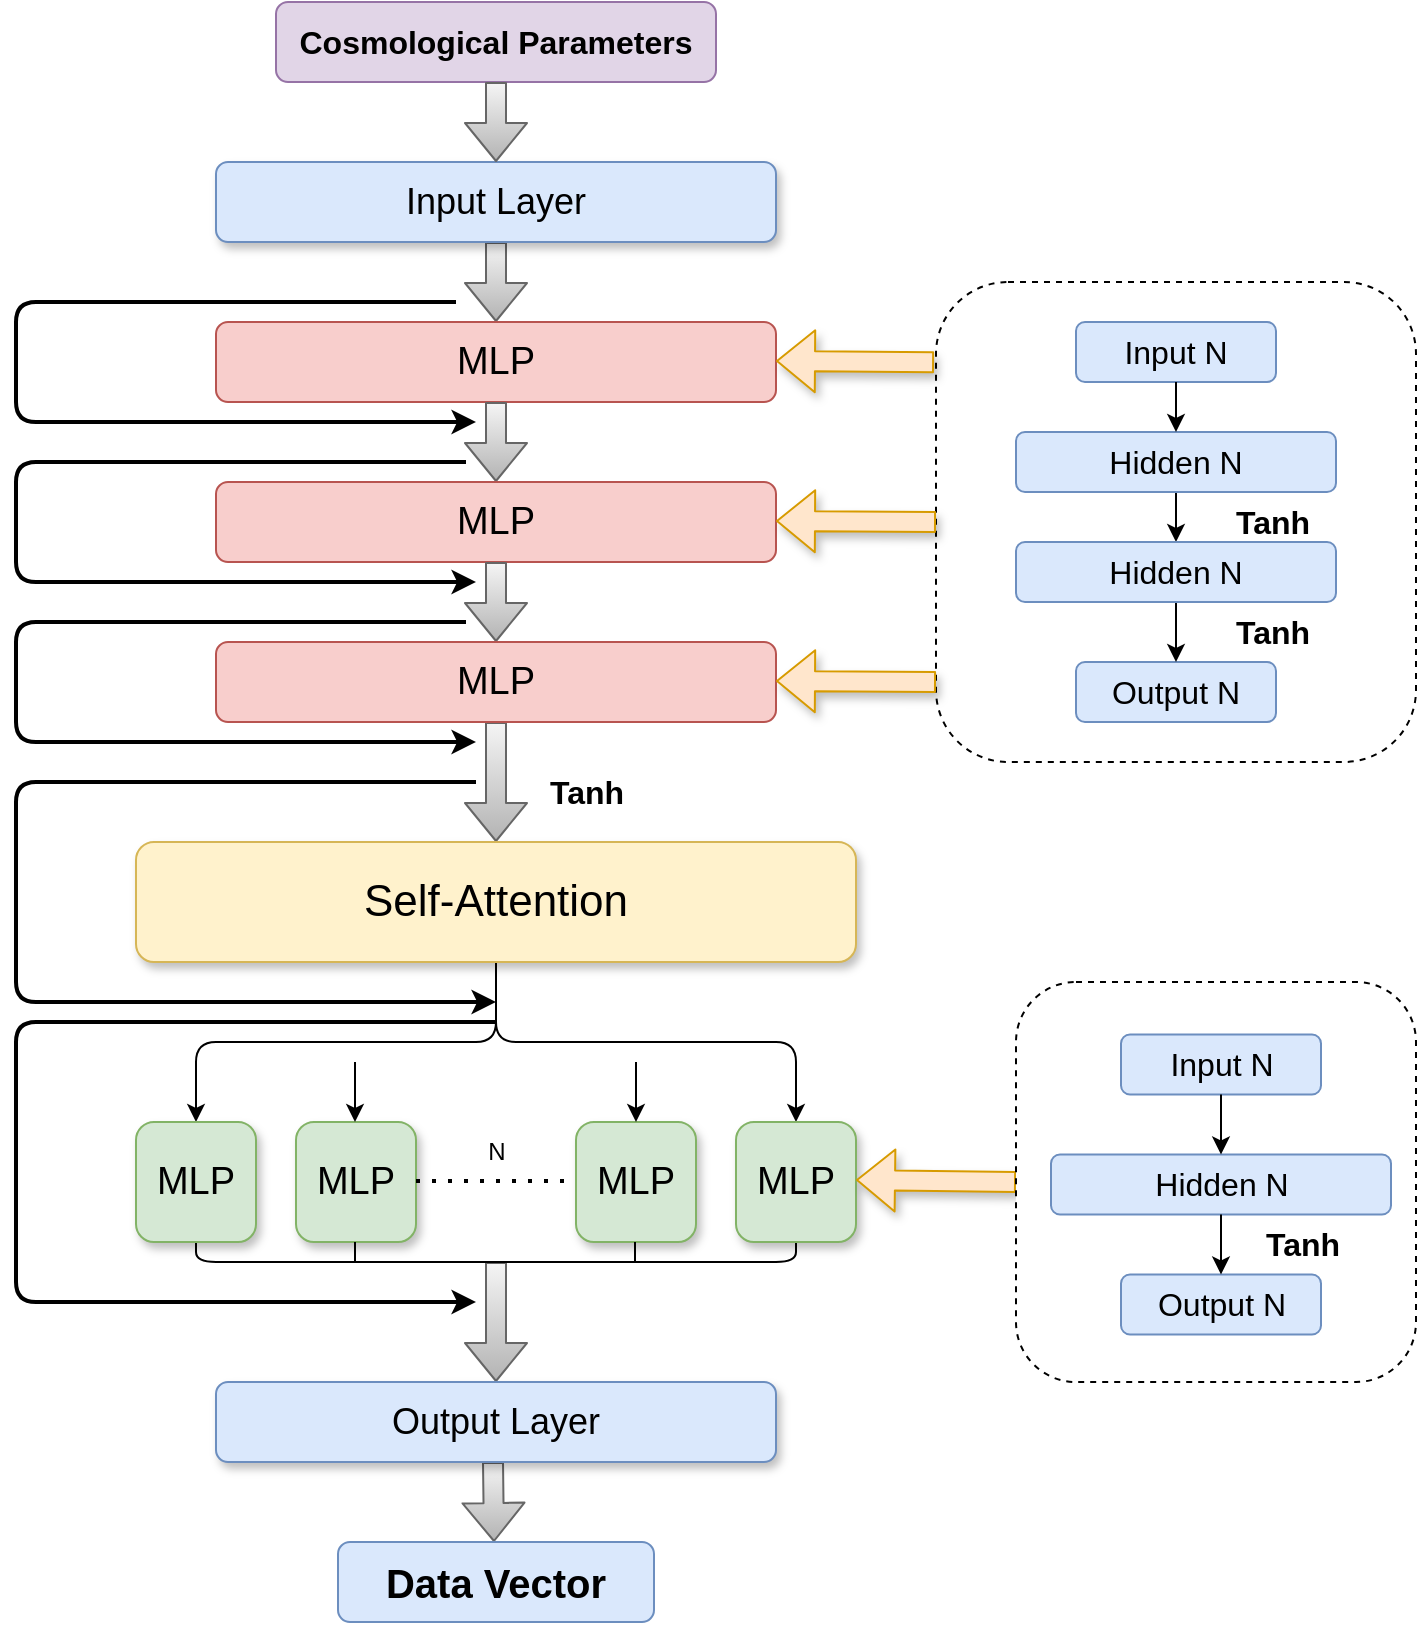 <mxfile version="21.0.6" type="device"><diagram name="第 1 页" id="y1kGAGzlHNDqrMDv8KM5"><mxGraphModel dx="954" dy="597" grid="1" gridSize="10" guides="1" tooltips="1" connect="1" arrows="1" fold="1" page="0" pageScale="1" pageWidth="1000" pageHeight="600" math="0" shadow="0"><root><mxCell id="0"/><mxCell id="1" parent="0"/><mxCell id="JVxIdNsbF4kfWvZErD_K-1" value="&lt;font style=&quot;font-size: 16px;&quot;&gt;&lt;b&gt;Cosmological Parameters&lt;/b&gt;&lt;/font&gt;" style="rounded=1;whiteSpace=wrap;html=1;fillColor=#e1d5e7;strokeColor=#9673a6;" parent="1" vertex="1"><mxGeometry x="310" width="220" height="40" as="geometry"/></mxCell><mxCell id="JVxIdNsbF4kfWvZErD_K-3" value="" style="shape=flexArrow;endArrow=classic;html=1;rounded=1;fillColor=#f5f5f5;gradientColor=#b3b3b3;strokeColor=#666666;entryX=0.5;entryY=0;entryDx=0;entryDy=0;exitX=0.5;exitY=1;exitDx=0;exitDy=0;" parent="1" target="0xZKSbYcs_iYpAL2bN9K-12" edge="1" source="k2bHXuX2mBI8l9ybxhKb-1"><mxGeometry width="50" height="50" relative="1" as="geometry"><mxPoint x="420" y="130" as="sourcePoint"/><mxPoint x="420" y="80" as="targetPoint"/></mxGeometry></mxCell><mxCell id="JVxIdNsbF4kfWvZErD_K-11" value="" style="shape=flexArrow;endArrow=classic;html=1;rounded=1;fillColor=#f5f5f5;gradientColor=#b3b3b3;strokeColor=#666666;exitX=0.5;exitY=1;exitDx=0;exitDy=0;" parent="1" edge="1"><mxGeometry width="50" height="50" relative="1" as="geometry"><mxPoint x="420" y="630" as="sourcePoint"/><mxPoint x="420" y="690" as="targetPoint"/></mxGeometry></mxCell><mxCell id="JVxIdNsbF4kfWvZErD_K-12" value="" style="shape=flexArrow;endArrow=classic;html=1;rounded=1;fillColor=#f5f5f5;gradientColor=#b3b3b3;strokeColor=#666666;exitX=0.5;exitY=1;exitDx=0;exitDy=0;" parent="1" source="0xZKSbYcs_iYpAL2bN9K-19" edge="1"><mxGeometry width="50" height="50" relative="1" as="geometry"><mxPoint x="419.5" y="380" as="sourcePoint"/><mxPoint x="420" y="420" as="targetPoint"/></mxGeometry></mxCell><mxCell id="JVxIdNsbF4kfWvZErD_K-13" value="" style="shape=flexArrow;endArrow=classic;html=1;rounded=1;fillColor=#f5f5f5;gradientColor=#b3b3b3;strokeColor=#666666;" parent="1" edge="1"><mxGeometry width="50" height="50" relative="1" as="geometry"><mxPoint x="418.5" y="730" as="sourcePoint"/><mxPoint x="419" y="770" as="targetPoint"/></mxGeometry></mxCell><mxCell id="JVxIdNsbF4kfWvZErD_K-78" value="" style="edgeStyle=orthogonalEdgeStyle;rounded=1;orthogonalLoop=1;jettySize=auto;html=1;entryX=0.5;entryY=0;entryDx=0;entryDy=0;" parent="1" source="JVxIdNsbF4kfWvZErD_K-15" target="JVxIdNsbF4kfWvZErD_K-21" edge="1"><mxGeometry relative="1" as="geometry"/></mxCell><mxCell id="JVxIdNsbF4kfWvZErD_K-79" value="" style="edgeStyle=orthogonalEdgeStyle;rounded=1;orthogonalLoop=1;jettySize=auto;html=1;entryX=0.5;entryY=0;entryDx=0;entryDy=0;" parent="1" source="JVxIdNsbF4kfWvZErD_K-15" target="JVxIdNsbF4kfWvZErD_K-23" edge="1"><mxGeometry relative="1" as="geometry"/></mxCell><mxCell id="JVxIdNsbF4kfWvZErD_K-15" value="&lt;font style=&quot;font-size: 22px;&quot;&gt;Self-Attention&lt;/font&gt;" style="rounded=1;whiteSpace=wrap;html=1;fillColor=#fff2cc;strokeColor=#d6b656;shadow=1;glass=0;" parent="1" vertex="1"><mxGeometry x="240" y="420" width="360" height="60" as="geometry"/></mxCell><mxCell id="JVxIdNsbF4kfWvZErD_K-16" value="&lt;font style=&quot;font-size: 13px;&quot;&gt;&lt;b&gt;&lt;font style=&quot;font-size: 14px;&quot;&gt;&lt;font style=&quot;font-size: 15px;&quot;&gt;&lt;font style=&quot;font-size: 16px;&quot;&gt;Tanh&lt;/font&gt;&lt;/font&gt;&lt;/font&gt;&lt;/b&gt;&lt;/font&gt;" style="text;html=1;align=center;verticalAlign=middle;resizable=0;points=[];autosize=1;strokeColor=none;fillColor=none;rounded=1;" parent="1" vertex="1"><mxGeometry x="435" y="380" width="60" height="30" as="geometry"/></mxCell><mxCell id="JVxIdNsbF4kfWvZErD_K-95" value="" style="edgeStyle=orthogonalEdgeStyle;rounded=1;orthogonalLoop=1;jettySize=auto;html=1;entryX=0.5;entryY=1;entryDx=0;entryDy=0;endArrow=none;endFill=0;" parent="1" source="JVxIdNsbF4kfWvZErD_K-21" target="JVxIdNsbF4kfWvZErD_K-23" edge="1"><mxGeometry relative="1" as="geometry"><mxPoint x="560" y="630" as="targetPoint"/><Array as="points"><mxPoint x="270" y="630"/><mxPoint x="570" y="630"/></Array></mxGeometry></mxCell><mxCell id="JVxIdNsbF4kfWvZErD_K-21" value="&lt;font style=&quot;font-size: 19px;&quot;&gt;MLP&lt;/font&gt;" style="rounded=1;whiteSpace=wrap;html=1;fillColor=#d5e8d4;strokeColor=#82b366;shadow=1;" parent="1" vertex="1"><mxGeometry x="240" y="560" width="60" height="60" as="geometry"/></mxCell><mxCell id="JVxIdNsbF4kfWvZErD_K-22" value="&lt;font style=&quot;font-size: 19px;&quot;&gt;MLP&lt;/font&gt;" style="rounded=1;whiteSpace=wrap;html=1;fillColor=#d5e8d4;strokeColor=#82b366;shadow=1;" parent="1" vertex="1"><mxGeometry x="320" y="560" width="60" height="60" as="geometry"/></mxCell><mxCell id="JVxIdNsbF4kfWvZErD_K-23" value="&lt;font style=&quot;font-size: 19px;&quot;&gt;MLP&lt;/font&gt;" style="rounded=1;whiteSpace=wrap;html=1;fillColor=#d5e8d4;strokeColor=#82b366;shadow=1;" parent="1" vertex="1"><mxGeometry x="540" y="560" width="60" height="60" as="geometry"/></mxCell><mxCell id="JVxIdNsbF4kfWvZErD_K-24" value="&lt;font style=&quot;font-size: 19px;&quot;&gt;MLP&lt;/font&gt;" style="rounded=1;whiteSpace=wrap;html=1;fillColor=#d5e8d4;strokeColor=#82b366;shadow=1;" parent="1" vertex="1"><mxGeometry x="460" y="560" width="60" height="60" as="geometry"/></mxCell><mxCell id="JVxIdNsbF4kfWvZErD_K-64" value="&lt;font style=&quot;font-size: 18px;&quot;&gt;Output Layer&lt;/font&gt;" style="rounded=1;whiteSpace=wrap;html=1;fillColor=#dae8fc;strokeColor=#6c8ebf;shadow=1;" parent="1" vertex="1"><mxGeometry x="280" y="690" width="280" height="40" as="geometry"/></mxCell><mxCell id="JVxIdNsbF4kfWvZErD_K-65" value="&lt;b&gt;&lt;font style=&quot;font-size: 20px;&quot;&gt;Data Vector&lt;/font&gt;&lt;/b&gt;" style="rounded=1;whiteSpace=wrap;html=1;fillColor=#dae8fc;strokeColor=#6c8ebf;" parent="1" vertex="1"><mxGeometry x="341" y="770" width="158" height="40" as="geometry"/></mxCell><mxCell id="JVxIdNsbF4kfWvZErD_K-71" value="" style="endArrow=none;dashed=1;html=1;dashPattern=1 3;strokeWidth=2;rounded=1;" parent="1" edge="1"><mxGeometry width="50" height="50" relative="1" as="geometry"><mxPoint x="380" y="589.5" as="sourcePoint"/><mxPoint x="460" y="589.5" as="targetPoint"/></mxGeometry></mxCell><mxCell id="JVxIdNsbF4kfWvZErD_K-73" value="N" style="text;html=1;align=center;verticalAlign=middle;resizable=0;points=[];autosize=1;strokeColor=none;fillColor=none;rounded=1;" parent="1" vertex="1"><mxGeometry x="405" y="560" width="30" height="30" as="geometry"/></mxCell><mxCell id="JVxIdNsbF4kfWvZErD_K-76" value="" style="endArrow=classic;html=1;rounded=1;edgeStyle=elbowEdgeStyle;strokeWidth=2;" parent="1" edge="1"><mxGeometry width="50" height="50" relative="1" as="geometry"><mxPoint x="410" y="390" as="sourcePoint"/><mxPoint x="420" y="500" as="targetPoint"/><Array as="points"><mxPoint x="180" y="480"/></Array></mxGeometry></mxCell><mxCell id="JVxIdNsbF4kfWvZErD_K-77" value="" style="endArrow=classic;html=1;rounded=1;edgeStyle=elbowEdgeStyle;strokeWidth=2;" parent="1" edge="1"><mxGeometry width="50" height="50" relative="1" as="geometry"><mxPoint x="420" y="510" as="sourcePoint"/><mxPoint x="410" y="650" as="targetPoint"/><Array as="points"><mxPoint x="180" y="570"/></Array></mxGeometry></mxCell><mxCell id="JVxIdNsbF4kfWvZErD_K-80" value="" style="endArrow=classic;html=1;rounded=1;" parent="1" edge="1"><mxGeometry width="50" height="50" relative="1" as="geometry"><mxPoint x="349.5" y="530" as="sourcePoint"/><mxPoint x="349.5" y="560" as="targetPoint"/></mxGeometry></mxCell><mxCell id="JVxIdNsbF4kfWvZErD_K-81" value="" style="endArrow=classic;html=1;rounded=1;" parent="1" edge="1"><mxGeometry width="50" height="50" relative="1" as="geometry"><mxPoint x="490" y="530" as="sourcePoint"/><mxPoint x="490" y="560" as="targetPoint"/></mxGeometry></mxCell><mxCell id="JVxIdNsbF4kfWvZErD_K-82" value="" style="endArrow=classic;html=1;rounded=1;fillColor=#ffe6cc;strokeColor=#d79b00;shape=flexArrow;shadow=1;exitX=0;exitY=0.5;exitDx=0;exitDy=0;" parent="1" source="JVxIdNsbF4kfWvZErD_K-84" edge="1"><mxGeometry width="50" height="50" relative="1" as="geometry"><mxPoint x="710" y="589" as="sourcePoint"/><mxPoint x="600" y="589" as="targetPoint"/></mxGeometry></mxCell><mxCell id="JVxIdNsbF4kfWvZErD_K-84" value="" style="whiteSpace=wrap;html=1;aspect=fixed;rounded=1;glass=0;shadow=0;dashed=1;" parent="1" vertex="1"><mxGeometry x="680" y="490" width="200" height="200" as="geometry"/></mxCell><mxCell id="JVxIdNsbF4kfWvZErD_K-85" value="&lt;font style=&quot;font-size: 16px;&quot;&gt;Input N&lt;/font&gt;" style="rounded=1;whiteSpace=wrap;html=1;fillColor=#dae8fc;strokeColor=#6c8ebf;" parent="1" vertex="1"><mxGeometry x="732.5" y="516.25" width="100" height="30" as="geometry"/></mxCell><mxCell id="JVxIdNsbF4kfWvZErD_K-86" value="&lt;font style=&quot;font-size: 16px;&quot;&gt;Hidden N&lt;/font&gt;" style="rounded=1;whiteSpace=wrap;html=1;fillColor=#dae8fc;strokeColor=#6c8ebf;" parent="1" vertex="1"><mxGeometry x="697.5" y="576.25" width="170" height="30" as="geometry"/></mxCell><mxCell id="JVxIdNsbF4kfWvZErD_K-88" value="&lt;font style=&quot;font-size: 16px;&quot;&gt;Output N&lt;/font&gt;" style="rounded=1;whiteSpace=wrap;html=1;fillColor=#dae8fc;strokeColor=#6c8ebf;" parent="1" vertex="1"><mxGeometry x="732.5" y="636.25" width="100" height="30" as="geometry"/></mxCell><mxCell id="JVxIdNsbF4kfWvZErD_K-91" value="&lt;font style=&quot;font-size: 13px;&quot;&gt;&lt;b&gt;&lt;font style=&quot;font-size: 14px;&quot;&gt;&lt;font style=&quot;font-size: 15px;&quot;&gt;&lt;font style=&quot;font-size: 16px;&quot;&gt;Tanh&lt;/font&gt;&lt;/font&gt;&lt;/font&gt;&lt;/b&gt;&lt;/font&gt;" style="text;html=1;align=center;verticalAlign=middle;resizable=0;points=[];autosize=1;strokeColor=none;fillColor=none;rounded=1;" parent="1" vertex="1"><mxGeometry x="792.5" y="606.25" width="60" height="30" as="geometry"/></mxCell><mxCell id="JVxIdNsbF4kfWvZErD_K-96" value="" style="endArrow=none;html=1;rounded=1;" parent="1" edge="1"><mxGeometry width="50" height="50" relative="1" as="geometry"><mxPoint x="349.5" y="630" as="sourcePoint"/><mxPoint x="349.5" y="620" as="targetPoint"/></mxGeometry></mxCell><mxCell id="JVxIdNsbF4kfWvZErD_K-97" value="" style="endArrow=none;html=1;rounded=1;" parent="1" edge="1"><mxGeometry width="50" height="50" relative="1" as="geometry"><mxPoint x="489.5" y="630" as="sourcePoint"/><mxPoint x="489.5" y="620" as="targetPoint"/></mxGeometry></mxCell><mxCell id="0xZKSbYcs_iYpAL2bN9K-10" value="" style="endArrow=classic;html=1;rounded=0;entryX=0.5;entryY=0;entryDx=0;entryDy=0;exitX=0.5;exitY=1;exitDx=0;exitDy=0;" parent="1" source="JVxIdNsbF4kfWvZErD_K-85" target="JVxIdNsbF4kfWvZErD_K-86" edge="1"><mxGeometry width="50" height="50" relative="1" as="geometry"><mxPoint x="470" y="580" as="sourcePoint"/><mxPoint x="520" y="530" as="targetPoint"/></mxGeometry></mxCell><mxCell id="0xZKSbYcs_iYpAL2bN9K-11" value="" style="endArrow=classic;html=1;rounded=0;entryX=0.5;entryY=0;entryDx=0;entryDy=0;exitX=0.5;exitY=1;exitDx=0;exitDy=0;" parent="1" source="JVxIdNsbF4kfWvZErD_K-86" target="JVxIdNsbF4kfWvZErD_K-88" edge="1"><mxGeometry width="50" height="50" relative="1" as="geometry"><mxPoint x="793" y="556" as="sourcePoint"/><mxPoint x="793" y="586" as="targetPoint"/></mxGeometry></mxCell><mxCell id="0xZKSbYcs_iYpAL2bN9K-12" value="&lt;font style=&quot;font-size: 19px;&quot;&gt;MLP&lt;/font&gt;" style="rounded=1;whiteSpace=wrap;html=1;fillColor=#f8cecc;strokeColor=#b85450;" parent="1" vertex="1"><mxGeometry x="280" y="160" width="280" height="40" as="geometry"/></mxCell><mxCell id="0xZKSbYcs_iYpAL2bN9K-13" value="" style="endArrow=classic;html=1;rounded=1;edgeStyle=elbowEdgeStyle;strokeWidth=2;" parent="1" edge="1"><mxGeometry width="50" height="50" relative="1" as="geometry"><mxPoint x="400" y="150" as="sourcePoint"/><mxPoint x="410" y="210" as="targetPoint"/><Array as="points"><mxPoint x="180" y="190"/></Array></mxGeometry></mxCell><mxCell id="0xZKSbYcs_iYpAL2bN9K-15" value="" style="shape=flexArrow;endArrow=classic;html=1;rounded=1;fillColor=#f5f5f5;gradientColor=#b3b3b3;strokeColor=#666666;entryX=0.5;entryY=0;entryDx=0;entryDy=0;" parent="1" target="0xZKSbYcs_iYpAL2bN9K-16" edge="1"><mxGeometry width="50" height="50" relative="1" as="geometry"><mxPoint x="420" y="200" as="sourcePoint"/><mxPoint x="420" y="230" as="targetPoint"/></mxGeometry></mxCell><mxCell id="0xZKSbYcs_iYpAL2bN9K-16" value="&lt;font style=&quot;font-size: 19px;&quot;&gt;MLP&lt;/font&gt;" style="rounded=1;whiteSpace=wrap;html=1;fillColor=#f8cecc;strokeColor=#b85450;" parent="1" vertex="1"><mxGeometry x="280" y="240" width="280" height="40" as="geometry"/></mxCell><mxCell id="0xZKSbYcs_iYpAL2bN9K-17" value="" style="endArrow=classic;html=1;rounded=1;edgeStyle=elbowEdgeStyle;strokeWidth=2;" parent="1" edge="1"><mxGeometry width="50" height="50" relative="1" as="geometry"><mxPoint x="405" y="230" as="sourcePoint"/><mxPoint x="410" y="290" as="targetPoint"/><Array as="points"><mxPoint x="180" y="260"/></Array></mxGeometry></mxCell><mxCell id="0xZKSbYcs_iYpAL2bN9K-18" value="" style="shape=flexArrow;endArrow=classic;html=1;rounded=1;fillColor=#f5f5f5;gradientColor=#b3b3b3;strokeColor=#666666;entryX=0.5;entryY=0;entryDx=0;entryDy=0;" parent="1" target="0xZKSbYcs_iYpAL2bN9K-19" edge="1"><mxGeometry width="50" height="50" relative="1" as="geometry"><mxPoint x="420" y="280" as="sourcePoint"/><mxPoint x="420" y="310" as="targetPoint"/></mxGeometry></mxCell><mxCell id="0xZKSbYcs_iYpAL2bN9K-19" value="&lt;font style=&quot;font-size: 19px;&quot;&gt;MLP&lt;/font&gt;" style="rounded=1;whiteSpace=wrap;html=1;fillColor=#f8cecc;strokeColor=#b85450;" parent="1" vertex="1"><mxGeometry x="280" y="320" width="280" height="40" as="geometry"/></mxCell><mxCell id="0xZKSbYcs_iYpAL2bN9K-20" value="" style="endArrow=classic;html=1;rounded=1;edgeStyle=elbowEdgeStyle;strokeWidth=2;" parent="1" edge="1"><mxGeometry width="50" height="50" relative="1" as="geometry"><mxPoint x="405" y="310" as="sourcePoint"/><mxPoint x="410" y="370" as="targetPoint"/><Array as="points"><mxPoint x="180" y="340"/></Array></mxGeometry></mxCell><mxCell id="0xZKSbYcs_iYpAL2bN9K-21" value="" style="whiteSpace=wrap;html=1;aspect=fixed;rounded=1;glass=0;shadow=0;dashed=1;" parent="1" vertex="1"><mxGeometry x="640" y="140" width="240" height="240" as="geometry"/></mxCell><mxCell id="0xZKSbYcs_iYpAL2bN9K-22" value="&lt;font style=&quot;font-size: 16px;&quot;&gt;Input N&lt;/font&gt;" style="rounded=1;whiteSpace=wrap;html=1;fillColor=#dae8fc;strokeColor=#6c8ebf;" parent="1" vertex="1"><mxGeometry x="710" y="160" width="100" height="30" as="geometry"/></mxCell><mxCell id="0xZKSbYcs_iYpAL2bN9K-35" value="" style="edgeStyle=orthogonalEdgeStyle;rounded=0;orthogonalLoop=1;jettySize=auto;html=1;" parent="1" source="0xZKSbYcs_iYpAL2bN9K-23" target="0xZKSbYcs_iYpAL2bN9K-34" edge="1"><mxGeometry relative="1" as="geometry"/></mxCell><mxCell id="0xZKSbYcs_iYpAL2bN9K-23" value="&lt;font style=&quot;font-size: 16px;&quot;&gt;Hidden N&lt;/font&gt;" style="rounded=1;whiteSpace=wrap;html=1;fillColor=#dae8fc;strokeColor=#6c8ebf;" parent="1" vertex="1"><mxGeometry x="680" y="215" width="160" height="30" as="geometry"/></mxCell><mxCell id="0xZKSbYcs_iYpAL2bN9K-24" value="&lt;font style=&quot;font-size: 16px;&quot;&gt;Output N&lt;/font&gt;" style="rounded=1;whiteSpace=wrap;html=1;fillColor=#dae8fc;strokeColor=#6c8ebf;" parent="1" vertex="1"><mxGeometry x="710" y="330" width="100" height="30" as="geometry"/></mxCell><mxCell id="0xZKSbYcs_iYpAL2bN9K-25" value="&lt;font style=&quot;font-size: 13px;&quot;&gt;&lt;b&gt;&lt;font style=&quot;font-size: 14px;&quot;&gt;&lt;font style=&quot;font-size: 15px;&quot;&gt;&lt;font style=&quot;font-size: 16px;&quot;&gt;Tanh&lt;/font&gt;&lt;/font&gt;&lt;/font&gt;&lt;/b&gt;&lt;/font&gt;" style="text;html=1;align=center;verticalAlign=middle;resizable=0;points=[];autosize=1;strokeColor=none;fillColor=none;rounded=1;" parent="1" vertex="1"><mxGeometry x="777.5" y="245" width="60" height="30" as="geometry"/></mxCell><mxCell id="0xZKSbYcs_iYpAL2bN9K-26" value="" style="endArrow=classic;html=1;rounded=0;entryX=0.5;entryY=0;entryDx=0;entryDy=0;exitX=0.5;exitY=1;exitDx=0;exitDy=0;" parent="1" source="0xZKSbYcs_iYpAL2bN9K-22" target="0xZKSbYcs_iYpAL2bN9K-23" edge="1"><mxGeometry width="50" height="50" relative="1" as="geometry"><mxPoint x="430" y="250" as="sourcePoint"/><mxPoint x="480" y="200" as="targetPoint"/></mxGeometry></mxCell><mxCell id="0xZKSbYcs_iYpAL2bN9K-27" value="" style="endArrow=classic;html=1;rounded=0;entryX=0.5;entryY=0;entryDx=0;entryDy=0;exitX=0.5;exitY=1;exitDx=0;exitDy=0;" parent="1" source="0xZKSbYcs_iYpAL2bN9K-34" target="0xZKSbYcs_iYpAL2bN9K-24" edge="1"><mxGeometry width="50" height="50" relative="1" as="geometry"><mxPoint x="760.5" y="290" as="sourcePoint"/><mxPoint x="753" y="256" as="targetPoint"/></mxGeometry></mxCell><mxCell id="0xZKSbYcs_iYpAL2bN9K-28" value="" style="endArrow=classic;html=1;rounded=1;fillColor=#ffe6cc;strokeColor=#d79b00;shape=flexArrow;shadow=1;exitX=0;exitY=0.5;exitDx=0;exitDy=0;" parent="1" source="0xZKSbYcs_iYpAL2bN9K-21" edge="1"><mxGeometry width="50" height="50" relative="1" as="geometry"><mxPoint x="630" y="260" as="sourcePoint"/><mxPoint x="560" y="259.5" as="targetPoint"/></mxGeometry></mxCell><mxCell id="0xZKSbYcs_iYpAL2bN9K-29" value="" style="endArrow=classic;html=1;rounded=1;fillColor=#ffe6cc;strokeColor=#d79b00;shape=flexArrow;shadow=1;exitX=-0.004;exitY=0.167;exitDx=0;exitDy=0;exitPerimeter=0;" parent="1" source="0xZKSbYcs_iYpAL2bN9K-21" edge="1"><mxGeometry width="50" height="50" relative="1" as="geometry"><mxPoint x="633" y="180" as="sourcePoint"/><mxPoint x="560" y="179.5" as="targetPoint"/></mxGeometry></mxCell><mxCell id="0xZKSbYcs_iYpAL2bN9K-30" value="" style="endArrow=classic;html=1;rounded=1;fillColor=#ffe6cc;strokeColor=#d79b00;shape=flexArrow;shadow=1;" parent="1" edge="1"><mxGeometry width="50" height="50" relative="1" as="geometry"><mxPoint x="640" y="340" as="sourcePoint"/><mxPoint x="560" y="339.5" as="targetPoint"/></mxGeometry></mxCell><mxCell id="0xZKSbYcs_iYpAL2bN9K-32" value="&lt;font style=&quot;font-size: 13px;&quot;&gt;&lt;b&gt;&lt;font style=&quot;font-size: 14px;&quot;&gt;&lt;font style=&quot;font-size: 15px;&quot;&gt;&lt;font style=&quot;font-size: 16px;&quot;&gt;Tanh&lt;/font&gt;&lt;/font&gt;&lt;/font&gt;&lt;/b&gt;&lt;/font&gt;" style="text;html=1;align=center;verticalAlign=middle;resizable=0;points=[];autosize=1;strokeColor=none;fillColor=none;rounded=1;" parent="1" vertex="1"><mxGeometry x="777.5" y="300" width="60" height="30" as="geometry"/></mxCell><mxCell id="0xZKSbYcs_iYpAL2bN9K-34" value="&lt;font style=&quot;font-size: 16px;&quot;&gt;Hidden N&lt;/font&gt;" style="rounded=1;whiteSpace=wrap;html=1;fillColor=#dae8fc;strokeColor=#6c8ebf;" parent="1" vertex="1"><mxGeometry x="680" y="270" width="160" height="30" as="geometry"/></mxCell><mxCell id="k2bHXuX2mBI8l9ybxhKb-1" value="&lt;font style=&quot;font-size: 18px;&quot;&gt;Input Layer&lt;br&gt;&lt;/font&gt;" style="rounded=1;whiteSpace=wrap;html=1;fillColor=#dae8fc;strokeColor=#6c8ebf;shadow=1;" vertex="1" parent="1"><mxGeometry x="280" y="80" width="280" height="40" as="geometry"/></mxCell><mxCell id="k2bHXuX2mBI8l9ybxhKb-3" value="" style="shape=flexArrow;endArrow=classic;html=1;rounded=1;fillColor=#f5f5f5;gradientColor=#b3b3b3;strokeColor=#666666;exitX=0.5;exitY=1;exitDx=0;exitDy=0;" edge="1" parent="1" source="JVxIdNsbF4kfWvZErD_K-1"><mxGeometry width="50" height="50" relative="1" as="geometry"><mxPoint x="430" y="130" as="sourcePoint"/><mxPoint x="420" y="80" as="targetPoint"/></mxGeometry></mxCell></root></mxGraphModel></diagram></mxfile>